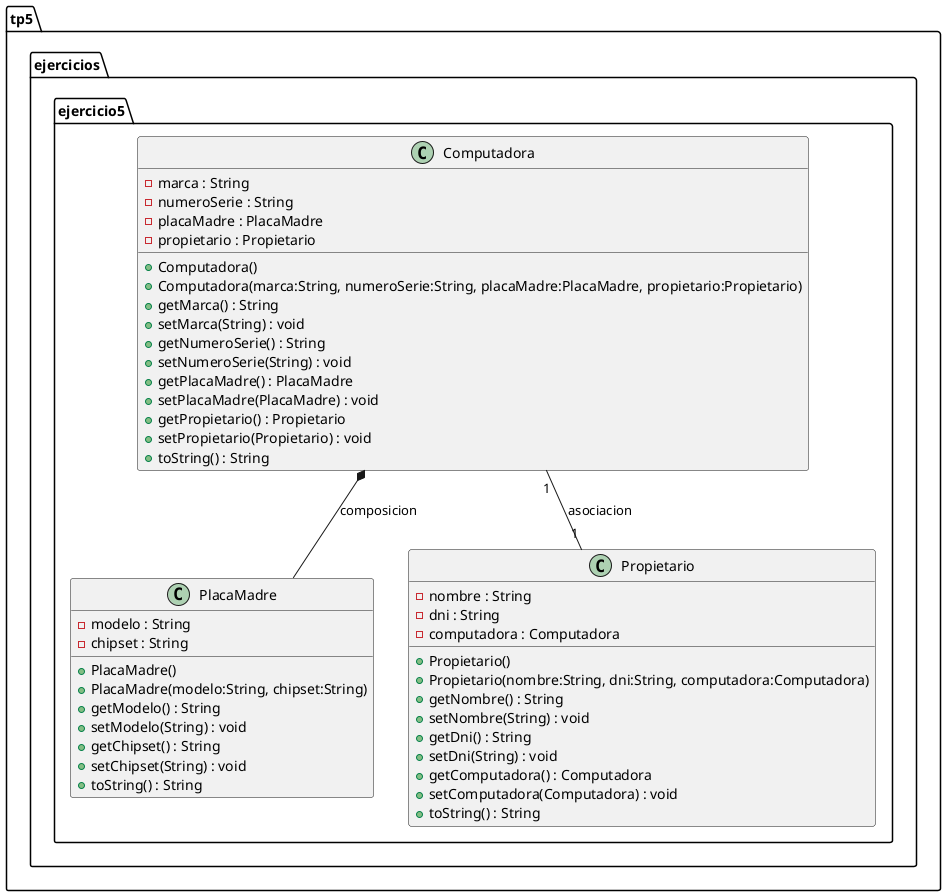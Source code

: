 @startuml
package tp5.ejercicios.ejercicio5 {
  class Computadora {
    - marca : String
    - numeroSerie : String
    - placaMadre : PlacaMadre
    - propietario : Propietario
    + Computadora()
    + Computadora(marca:String, numeroSerie:String, placaMadre:PlacaMadre, propietario:Propietario)
    + getMarca() : String
    + setMarca(String) : void
    + getNumeroSerie() : String
    + setNumeroSerie(String) : void
    + getPlacaMadre() : PlacaMadre
    + setPlacaMadre(PlacaMadre) : void
    + getPropietario() : Propietario
    + setPropietario(Propietario) : void
    + toString() : String
  }

  class PlacaMadre {
    - modelo : String
    - chipset : String
    + PlacaMadre()
    + PlacaMadre(modelo:String, chipset:String)
    + getModelo() : String
    + setModelo(String) : void
    + getChipset() : String
    + setChipset(String) : void
    + toString() : String
  }

  class Propietario {
    - nombre : String
    - dni : String
    - computadora : Computadora
    + Propietario()
    + Propietario(nombre:String, dni:String, computadora:Computadora)
    + getNombre() : String
    + setNombre(String) : void
    + getDni() : String
    + setDni(String) : void
    + getComputadora() : Computadora
    + setComputadora(Computadora) : void
    + toString() : String
  }

  ' Composicion: Computadora -> PlacaMadre (diamante solido en Computadora)
  Computadora *-- PlacaMadre : composicion

  ' Asociacion bidireccional 1<->1
  Computadora "1" -- "1" Propietario : asociacion
}
@enduml